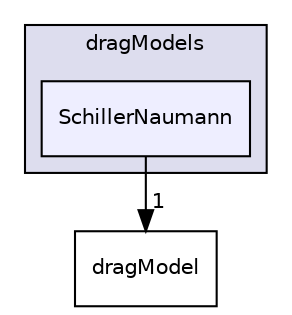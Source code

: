 digraph "SchillerNaumann" {
  bgcolor=transparent;
  compound=true
  node [ fontsize="10", fontname="Helvetica"];
  edge [ labelfontsize="10", labelfontname="Helvetica"];
  subgraph clusterdir_c12715deda8d46eba24a898350c37162 {
    graph [ bgcolor="#ddddee", pencolor="black", label="dragModels" fontname="Helvetica", fontsize="10", URL="dir_c12715deda8d46eba24a898350c37162.html"]
  dir_fe111b4dc7c9b14adb0a1205ce240d8a [shape=box, label="SchillerNaumann", style="filled", fillcolor="#eeeeff", pencolor="black", URL="dir_fe111b4dc7c9b14adb0a1205ce240d8a.html"];
  }
  dir_c9718ac6a53fe2aa2c810e65c693ba50 [shape=box label="dragModel" URL="dir_c9718ac6a53fe2aa2c810e65c693ba50.html"];
  dir_fe111b4dc7c9b14adb0a1205ce240d8a->dir_c9718ac6a53fe2aa2c810e65c693ba50 [headlabel="1", labeldistance=1.5 headhref="dir_000185_000073.html"];
}
